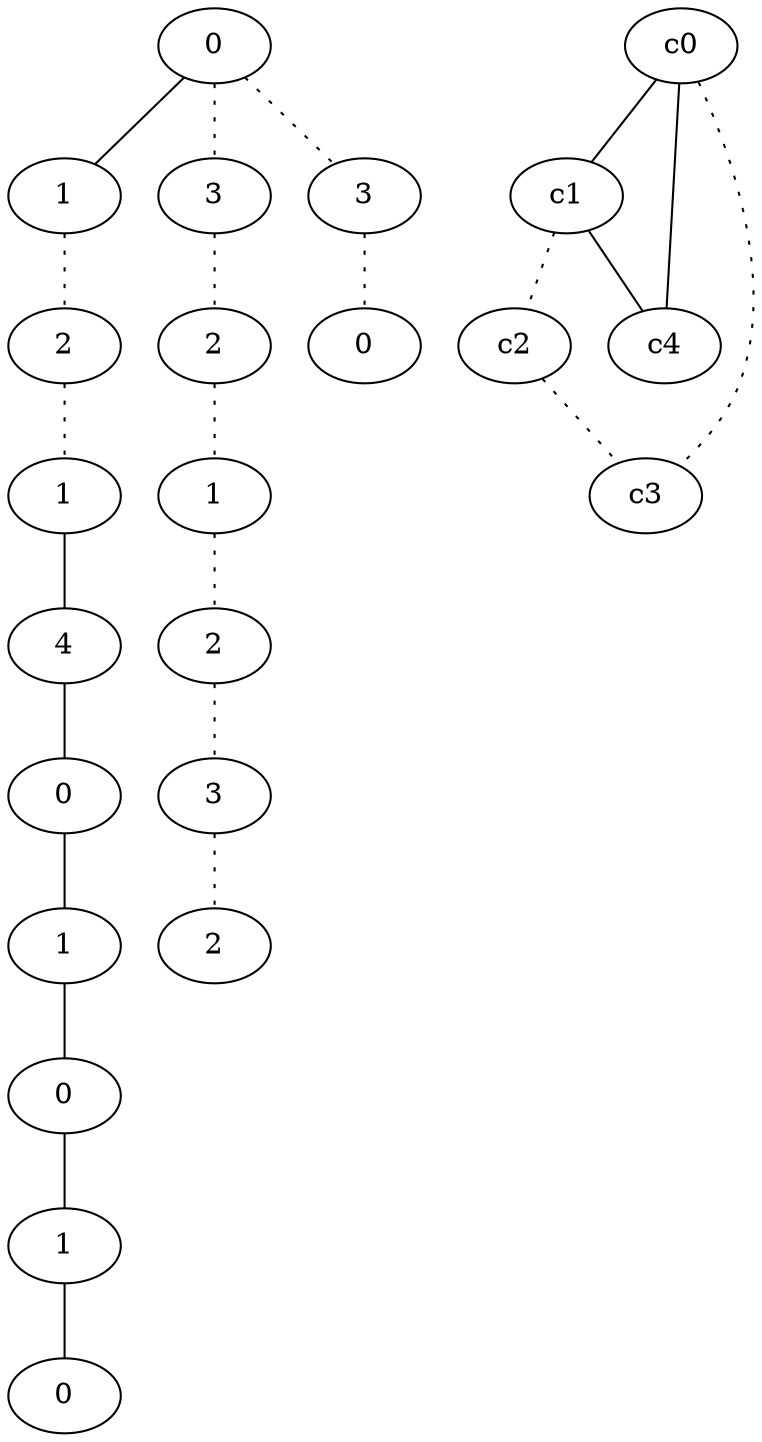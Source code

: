 graph {
a0[label=0];
a1[label=1];
a2[label=2];
a3[label=1];
a4[label=4];
a5[label=0];
a6[label=1];
a7[label=0];
a8[label=1];
a9[label=0];
a10[label=3];
a11[label=2];
a12[label=1];
a13[label=2];
a14[label=3];
a15[label=2];
a16[label=3];
a17[label=0];
a0 -- a1;
a0 -- a10 [style=dotted];
a0 -- a16 [style=dotted];
a1 -- a2 [style=dotted];
a2 -- a3 [style=dotted];
a3 -- a4;
a4 -- a5;
a5 -- a6;
a6 -- a7;
a7 -- a8;
a8 -- a9;
a10 -- a11 [style=dotted];
a11 -- a12 [style=dotted];
a12 -- a13 [style=dotted];
a13 -- a14 [style=dotted];
a14 -- a15 [style=dotted];
a16 -- a17 [style=dotted];
c0 -- c1;
c0 -- c3 [style=dotted];
c0 -- c4;
c1 -- c2 [style=dotted];
c1 -- c4;
c2 -- c3 [style=dotted];
}
